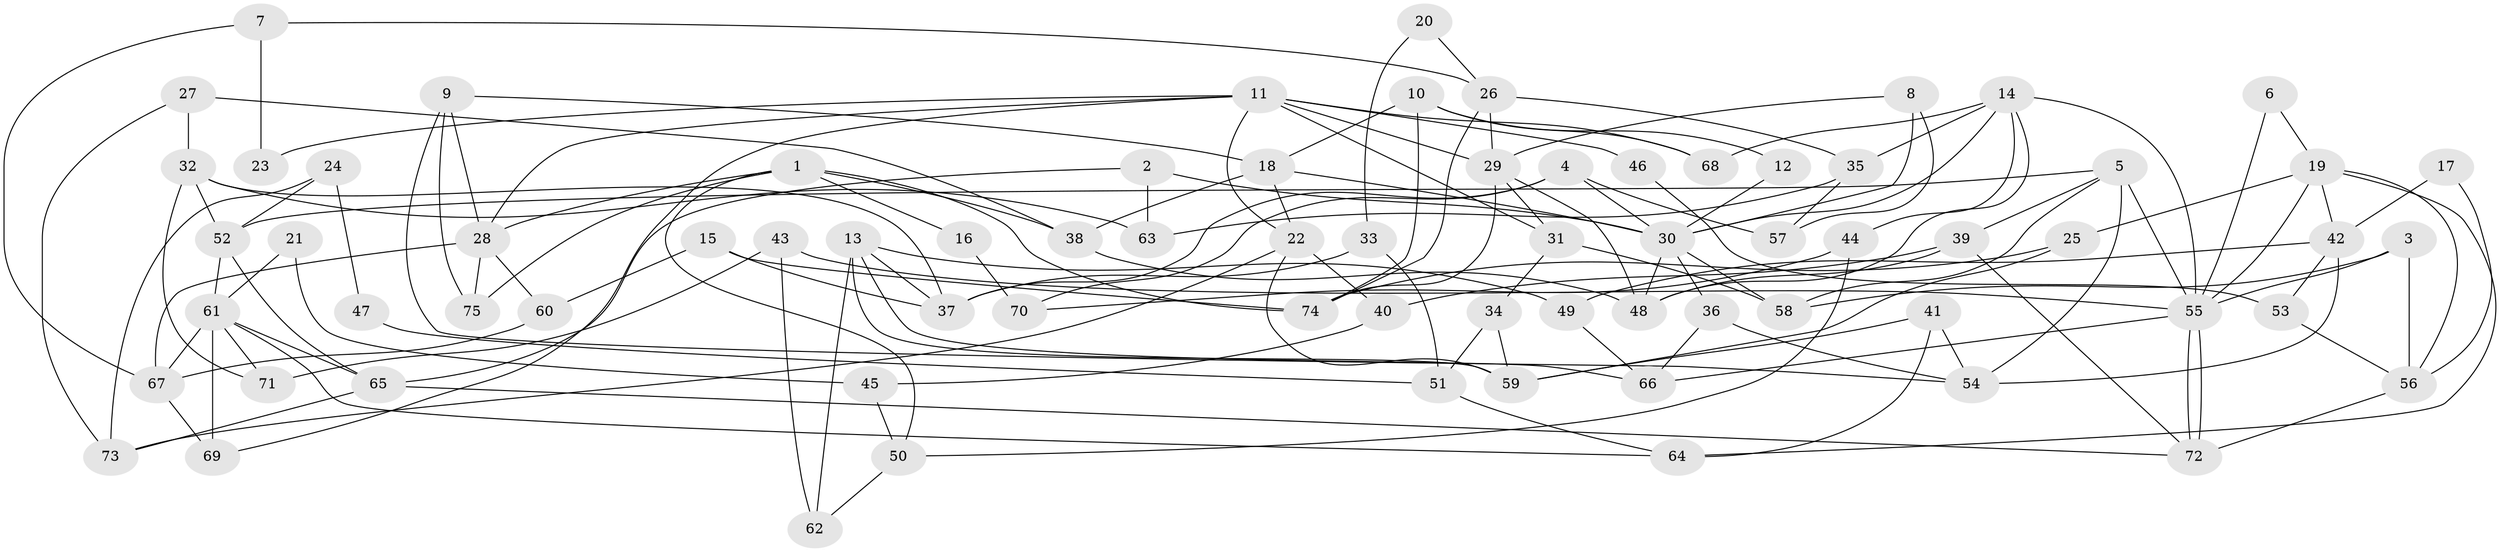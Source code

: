 // coarse degree distribution, {5: 0.15217391304347827, 4: 0.21739130434782608, 3: 0.1956521739130435, 2: 0.10869565217391304, 7: 0.10869565217391304, 9: 0.021739130434782608, 8: 0.08695652173913043, 6: 0.06521739130434782, 10: 0.043478260869565216}
// Generated by graph-tools (version 1.1) at 2025/52/02/27/25 19:52:07]
// undirected, 75 vertices, 150 edges
graph export_dot {
graph [start="1"]
  node [color=gray90,style=filled];
  1;
  2;
  3;
  4;
  5;
  6;
  7;
  8;
  9;
  10;
  11;
  12;
  13;
  14;
  15;
  16;
  17;
  18;
  19;
  20;
  21;
  22;
  23;
  24;
  25;
  26;
  27;
  28;
  29;
  30;
  31;
  32;
  33;
  34;
  35;
  36;
  37;
  38;
  39;
  40;
  41;
  42;
  43;
  44;
  45;
  46;
  47;
  48;
  49;
  50;
  51;
  52;
  53;
  54;
  55;
  56;
  57;
  58;
  59;
  60;
  61;
  62;
  63;
  64;
  65;
  66;
  67;
  68;
  69;
  70;
  71;
  72;
  73;
  74;
  75;
  1 -- 74;
  1 -- 28;
  1 -- 16;
  1 -- 38;
  1 -- 50;
  1 -- 75;
  2 -- 30;
  2 -- 63;
  2 -- 65;
  3 -- 56;
  3 -- 55;
  3 -- 58;
  4 -- 37;
  4 -- 30;
  4 -- 57;
  4 -- 70;
  5 -- 58;
  5 -- 39;
  5 -- 52;
  5 -- 54;
  5 -- 55;
  6 -- 19;
  6 -- 55;
  7 -- 67;
  7 -- 26;
  7 -- 23;
  8 -- 30;
  8 -- 29;
  8 -- 57;
  9 -- 54;
  9 -- 28;
  9 -- 18;
  9 -- 75;
  10 -- 68;
  10 -- 18;
  10 -- 12;
  10 -- 74;
  11 -- 29;
  11 -- 22;
  11 -- 23;
  11 -- 28;
  11 -- 31;
  11 -- 46;
  11 -- 68;
  11 -- 69;
  12 -- 30;
  13 -- 49;
  13 -- 37;
  13 -- 59;
  13 -- 62;
  13 -- 66;
  14 -- 55;
  14 -- 35;
  14 -- 30;
  14 -- 44;
  14 -- 48;
  14 -- 68;
  15 -- 74;
  15 -- 60;
  15 -- 37;
  16 -- 70;
  17 -- 56;
  17 -- 42;
  18 -- 30;
  18 -- 22;
  18 -- 38;
  19 -- 55;
  19 -- 64;
  19 -- 25;
  19 -- 42;
  19 -- 56;
  20 -- 33;
  20 -- 26;
  21 -- 45;
  21 -- 61;
  22 -- 59;
  22 -- 40;
  22 -- 73;
  24 -- 52;
  24 -- 73;
  24 -- 47;
  25 -- 74;
  25 -- 59;
  26 -- 29;
  26 -- 74;
  26 -- 35;
  27 -- 73;
  27 -- 38;
  27 -- 32;
  28 -- 75;
  28 -- 60;
  28 -- 67;
  29 -- 48;
  29 -- 31;
  29 -- 74;
  30 -- 48;
  30 -- 36;
  30 -- 58;
  31 -- 58;
  31 -- 34;
  32 -- 52;
  32 -- 37;
  32 -- 63;
  32 -- 71;
  33 -- 37;
  33 -- 51;
  34 -- 59;
  34 -- 51;
  35 -- 57;
  35 -- 63;
  36 -- 66;
  36 -- 54;
  38 -- 48;
  39 -- 48;
  39 -- 72;
  39 -- 40;
  40 -- 45;
  41 -- 54;
  41 -- 59;
  41 -- 64;
  42 -- 54;
  42 -- 49;
  42 -- 53;
  43 -- 55;
  43 -- 71;
  43 -- 62;
  44 -- 50;
  44 -- 70;
  45 -- 50;
  46 -- 53;
  47 -- 51;
  49 -- 66;
  50 -- 62;
  51 -- 64;
  52 -- 65;
  52 -- 61;
  53 -- 56;
  55 -- 72;
  55 -- 72;
  55 -- 66;
  56 -- 72;
  60 -- 67;
  61 -- 67;
  61 -- 64;
  61 -- 65;
  61 -- 69;
  61 -- 71;
  65 -- 72;
  65 -- 73;
  67 -- 69;
}
